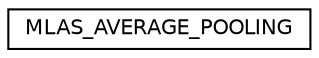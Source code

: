 digraph "Graphical Class Hierarchy"
{
  edge [fontname="Helvetica",fontsize="10",labelfontname="Helvetica",labelfontsize="10"];
  node [fontname="Helvetica",fontsize="10",shape=record];
  rankdir="LR";
  Node0 [label="MLAS_AVERAGE_POOLING",height=0.2,width=0.4,color="black", fillcolor="white", style="filled",URL="$structMLAS__AVERAGE__POOLING.html"];
}
